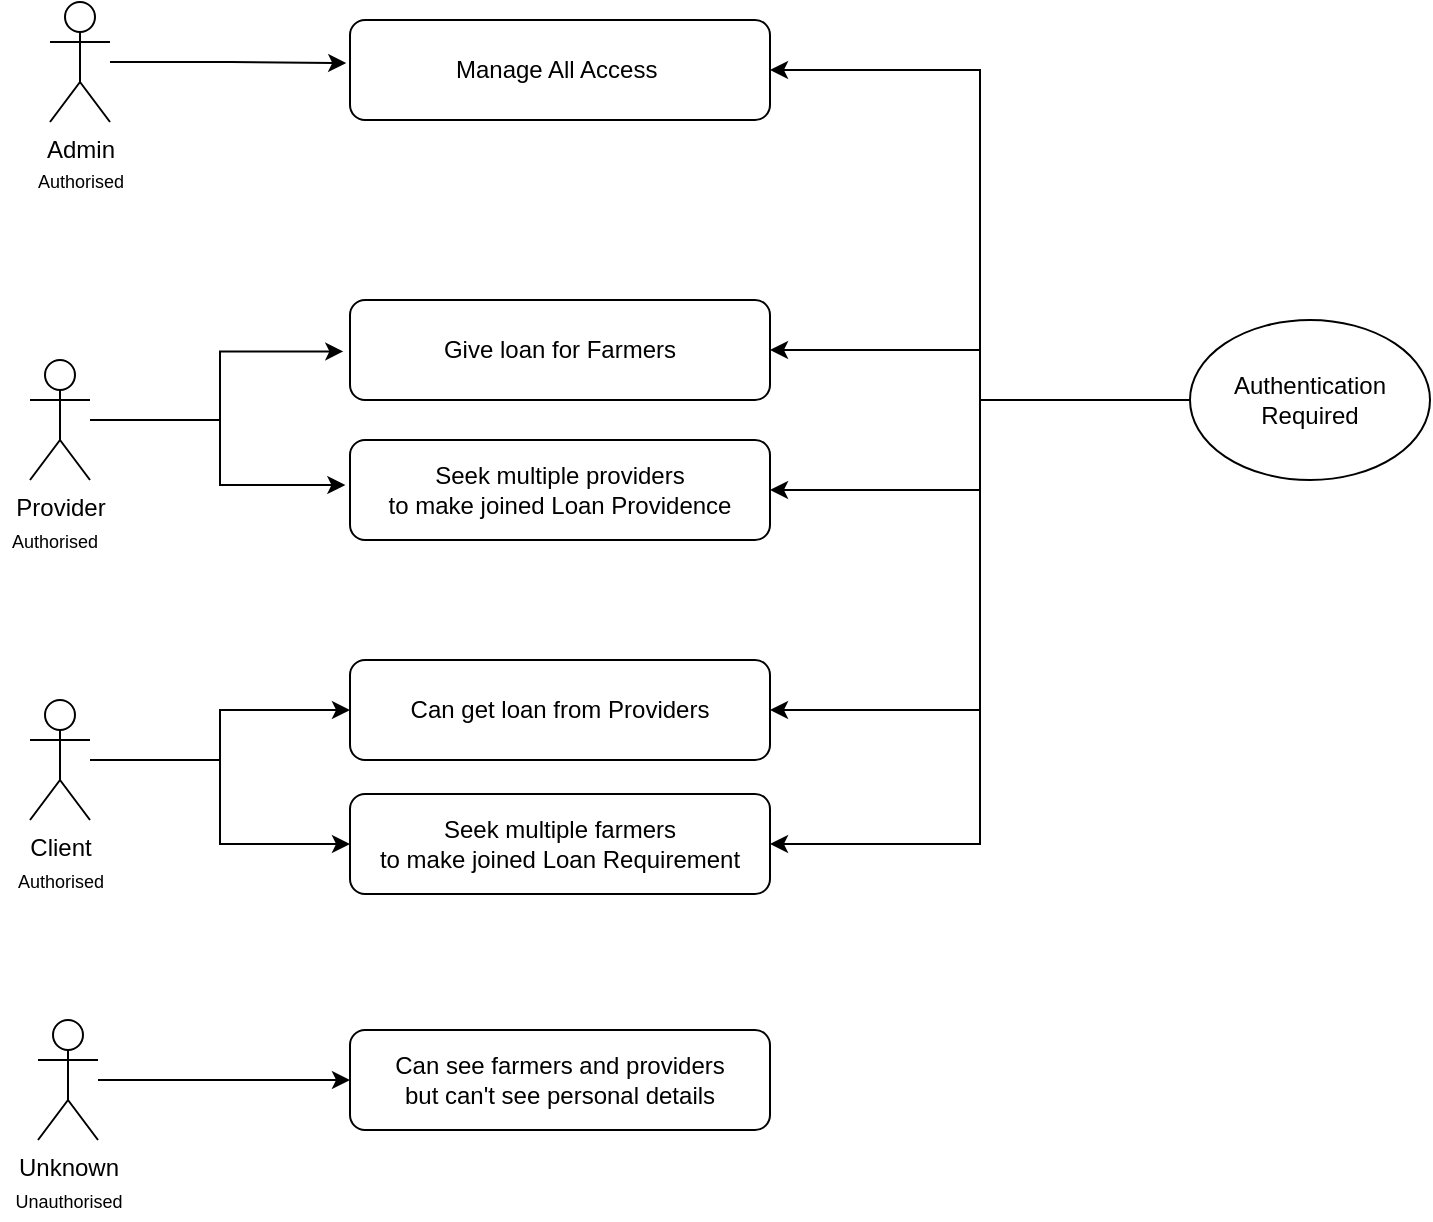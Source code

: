 <mxfile version="24.7.4">
  <diagram name="Page-1" id="utTRdys2dHpR44mgXX8j">
    <mxGraphModel dx="1710" dy="746" grid="1" gridSize="10" guides="1" tooltips="1" connect="1" arrows="1" fold="1" page="1" pageScale="1" pageWidth="850" pageHeight="1100" math="0" shadow="0">
      <root>
        <mxCell id="0" />
        <mxCell id="1" parent="0" />
        <mxCell id="4uPqQ76hyotT4E6hLAbn-1" value="Admin" style="shape=umlActor;verticalLabelPosition=bottom;verticalAlign=top;html=1;outlineConnect=0;" vertex="1" parent="1">
          <mxGeometry x="90" y="71" width="30" height="60" as="geometry" />
        </mxCell>
        <mxCell id="4uPqQ76hyotT4E6hLAbn-23" style="edgeStyle=orthogonalEdgeStyle;rounded=0;orthogonalLoop=1;jettySize=auto;html=1;entryX=-0.016;entryY=0.514;entryDx=0;entryDy=0;entryPerimeter=0;" edge="1" parent="1" source="4uPqQ76hyotT4E6hLAbn-2" target="4uPqQ76hyotT4E6hLAbn-12">
          <mxGeometry relative="1" as="geometry">
            <mxPoint x="190" y="280" as="targetPoint" />
          </mxGeometry>
        </mxCell>
        <mxCell id="4uPqQ76hyotT4E6hLAbn-2" value="Provider" style="shape=umlActor;verticalLabelPosition=bottom;verticalAlign=top;html=1;outlineConnect=0;" vertex="1" parent="1">
          <mxGeometry x="80" y="250" width="30" height="60" as="geometry" />
        </mxCell>
        <mxCell id="4uPqQ76hyotT4E6hLAbn-25" style="edgeStyle=orthogonalEdgeStyle;rounded=0;orthogonalLoop=1;jettySize=auto;html=1;entryX=0;entryY=0.5;entryDx=0;entryDy=0;" edge="1" parent="1" source="4uPqQ76hyotT4E6hLAbn-3" target="4uPqQ76hyotT4E6hLAbn-14">
          <mxGeometry relative="1" as="geometry" />
        </mxCell>
        <mxCell id="4uPqQ76hyotT4E6hLAbn-26" style="edgeStyle=orthogonalEdgeStyle;rounded=0;orthogonalLoop=1;jettySize=auto;html=1;entryX=0;entryY=0.5;entryDx=0;entryDy=0;" edge="1" parent="1" source="4uPqQ76hyotT4E6hLAbn-3" target="4uPqQ76hyotT4E6hLAbn-15">
          <mxGeometry relative="1" as="geometry" />
        </mxCell>
        <mxCell id="4uPqQ76hyotT4E6hLAbn-3" value="Client" style="shape=umlActor;verticalLabelPosition=bottom;verticalAlign=top;html=1;outlineConnect=0;" vertex="1" parent="1">
          <mxGeometry x="80" y="420" width="30" height="60" as="geometry" />
        </mxCell>
        <mxCell id="4uPqQ76hyotT4E6hLAbn-27" style="edgeStyle=orthogonalEdgeStyle;rounded=0;orthogonalLoop=1;jettySize=auto;html=1;entryX=0;entryY=0.5;entryDx=0;entryDy=0;" edge="1" parent="1" source="4uPqQ76hyotT4E6hLAbn-4" target="4uPqQ76hyotT4E6hLAbn-17">
          <mxGeometry relative="1" as="geometry" />
        </mxCell>
        <mxCell id="4uPqQ76hyotT4E6hLAbn-4" value="Unknown" style="shape=umlActor;verticalLabelPosition=bottom;verticalAlign=top;html=1;outlineConnect=0;" vertex="1" parent="1">
          <mxGeometry x="84" y="580" width="30" height="60" as="geometry" />
        </mxCell>
        <mxCell id="4uPqQ76hyotT4E6hLAbn-7" value="&lt;font style=&quot;font-size: 9px;&quot;&gt;Authorised&lt;/font&gt;" style="text;html=1;align=center;verticalAlign=middle;whiteSpace=wrap;rounded=0;" vertex="1" parent="1">
          <mxGeometry x="77.5" y="150" width="55" height="20" as="geometry" />
        </mxCell>
        <mxCell id="4uPqQ76hyotT4E6hLAbn-8" value="&lt;font style=&quot;font-size: 9px;&quot;&gt;Authorised&lt;/font&gt;" style="text;html=1;align=center;verticalAlign=middle;whiteSpace=wrap;rounded=0;" vertex="1" parent="1">
          <mxGeometry x="65" y="330" width="55" height="20" as="geometry" />
        </mxCell>
        <mxCell id="4uPqQ76hyotT4E6hLAbn-9" value="&lt;font style=&quot;font-size: 9px;&quot;&gt;Authorised&lt;/font&gt;" style="text;html=1;align=center;verticalAlign=middle;whiteSpace=wrap;rounded=0;" vertex="1" parent="1">
          <mxGeometry x="67.5" y="500" width="55" height="20" as="geometry" />
        </mxCell>
        <mxCell id="4uPqQ76hyotT4E6hLAbn-10" value="&lt;font style=&quot;font-size: 9px;&quot;&gt;Unauthorised&lt;/font&gt;" style="text;html=1;align=center;verticalAlign=middle;whiteSpace=wrap;rounded=0;" vertex="1" parent="1">
          <mxGeometry x="71.5" y="660" width="55" height="20" as="geometry" />
        </mxCell>
        <mxCell id="4uPqQ76hyotT4E6hLAbn-11" value="Manage All Access&amp;nbsp;" style="rounded=1;whiteSpace=wrap;html=1;" vertex="1" parent="1">
          <mxGeometry x="240" y="80" width="210" height="50" as="geometry" />
        </mxCell>
        <mxCell id="4uPqQ76hyotT4E6hLAbn-12" value="Give loan for Farmers" style="rounded=1;whiteSpace=wrap;html=1;" vertex="1" parent="1">
          <mxGeometry x="240" y="220" width="210" height="50" as="geometry" />
        </mxCell>
        <mxCell id="4uPqQ76hyotT4E6hLAbn-13" value="Seek multiple providers&lt;div&gt;to make joined Loan Providence&lt;/div&gt;" style="rounded=1;whiteSpace=wrap;html=1;" vertex="1" parent="1">
          <mxGeometry x="240" y="290" width="210" height="50" as="geometry" />
        </mxCell>
        <mxCell id="4uPqQ76hyotT4E6hLAbn-14" value="Can get loan from Providers" style="rounded=1;whiteSpace=wrap;html=1;" vertex="1" parent="1">
          <mxGeometry x="240" y="400" width="210" height="50" as="geometry" />
        </mxCell>
        <mxCell id="4uPqQ76hyotT4E6hLAbn-15" value="Seek multiple farmers&lt;div&gt;to make joined Loan Requirement&lt;/div&gt;" style="rounded=1;whiteSpace=wrap;html=1;" vertex="1" parent="1">
          <mxGeometry x="240" y="467" width="210" height="50" as="geometry" />
        </mxCell>
        <mxCell id="4uPqQ76hyotT4E6hLAbn-17" value="Can see farmers and providers&lt;div&gt;but can&#39;t see personal details&lt;/div&gt;" style="rounded=1;whiteSpace=wrap;html=1;" vertex="1" parent="1">
          <mxGeometry x="240" y="585" width="210" height="50" as="geometry" />
        </mxCell>
        <mxCell id="4uPqQ76hyotT4E6hLAbn-28" style="edgeStyle=orthogonalEdgeStyle;rounded=0;orthogonalLoop=1;jettySize=auto;html=1;entryX=1;entryY=0.5;entryDx=0;entryDy=0;" edge="1" parent="1" source="4uPqQ76hyotT4E6hLAbn-19" target="4uPqQ76hyotT4E6hLAbn-11">
          <mxGeometry relative="1" as="geometry" />
        </mxCell>
        <mxCell id="4uPqQ76hyotT4E6hLAbn-29" style="edgeStyle=orthogonalEdgeStyle;rounded=0;orthogonalLoop=1;jettySize=auto;html=1;entryX=1;entryY=0.5;entryDx=0;entryDy=0;" edge="1" parent="1" source="4uPqQ76hyotT4E6hLAbn-19" target="4uPqQ76hyotT4E6hLAbn-12">
          <mxGeometry relative="1" as="geometry" />
        </mxCell>
        <mxCell id="4uPqQ76hyotT4E6hLAbn-30" style="edgeStyle=orthogonalEdgeStyle;rounded=0;orthogonalLoop=1;jettySize=auto;html=1;entryX=1;entryY=0.5;entryDx=0;entryDy=0;" edge="1" parent="1" source="4uPqQ76hyotT4E6hLAbn-19" target="4uPqQ76hyotT4E6hLAbn-13">
          <mxGeometry relative="1" as="geometry" />
        </mxCell>
        <mxCell id="4uPqQ76hyotT4E6hLAbn-31" style="edgeStyle=orthogonalEdgeStyle;rounded=0;orthogonalLoop=1;jettySize=auto;html=1;entryX=1;entryY=0.5;entryDx=0;entryDy=0;" edge="1" parent="1" source="4uPqQ76hyotT4E6hLAbn-19" target="4uPqQ76hyotT4E6hLAbn-14">
          <mxGeometry relative="1" as="geometry" />
        </mxCell>
        <mxCell id="4uPqQ76hyotT4E6hLAbn-32" style="edgeStyle=orthogonalEdgeStyle;rounded=0;orthogonalLoop=1;jettySize=auto;html=1;entryX=1;entryY=0.5;entryDx=0;entryDy=0;" edge="1" parent="1" source="4uPqQ76hyotT4E6hLAbn-19" target="4uPqQ76hyotT4E6hLAbn-15">
          <mxGeometry relative="1" as="geometry" />
        </mxCell>
        <mxCell id="4uPqQ76hyotT4E6hLAbn-19" value="Authentication Required" style="ellipse;whiteSpace=wrap;html=1;" vertex="1" parent="1">
          <mxGeometry x="660" y="230" width="120" height="80" as="geometry" />
        </mxCell>
        <mxCell id="4uPqQ76hyotT4E6hLAbn-22" style="edgeStyle=orthogonalEdgeStyle;rounded=0;orthogonalLoop=1;jettySize=auto;html=1;entryX=-0.009;entryY=0.431;entryDx=0;entryDy=0;entryPerimeter=0;" edge="1" parent="1" source="4uPqQ76hyotT4E6hLAbn-1" target="4uPqQ76hyotT4E6hLAbn-11">
          <mxGeometry relative="1" as="geometry" />
        </mxCell>
        <mxCell id="4uPqQ76hyotT4E6hLAbn-24" style="edgeStyle=orthogonalEdgeStyle;rounded=0;orthogonalLoop=1;jettySize=auto;html=1;entryX=-0.011;entryY=0.45;entryDx=0;entryDy=0;entryPerimeter=0;" edge="1" parent="1" source="4uPqQ76hyotT4E6hLAbn-2" target="4uPqQ76hyotT4E6hLAbn-13">
          <mxGeometry relative="1" as="geometry" />
        </mxCell>
      </root>
    </mxGraphModel>
  </diagram>
</mxfile>
